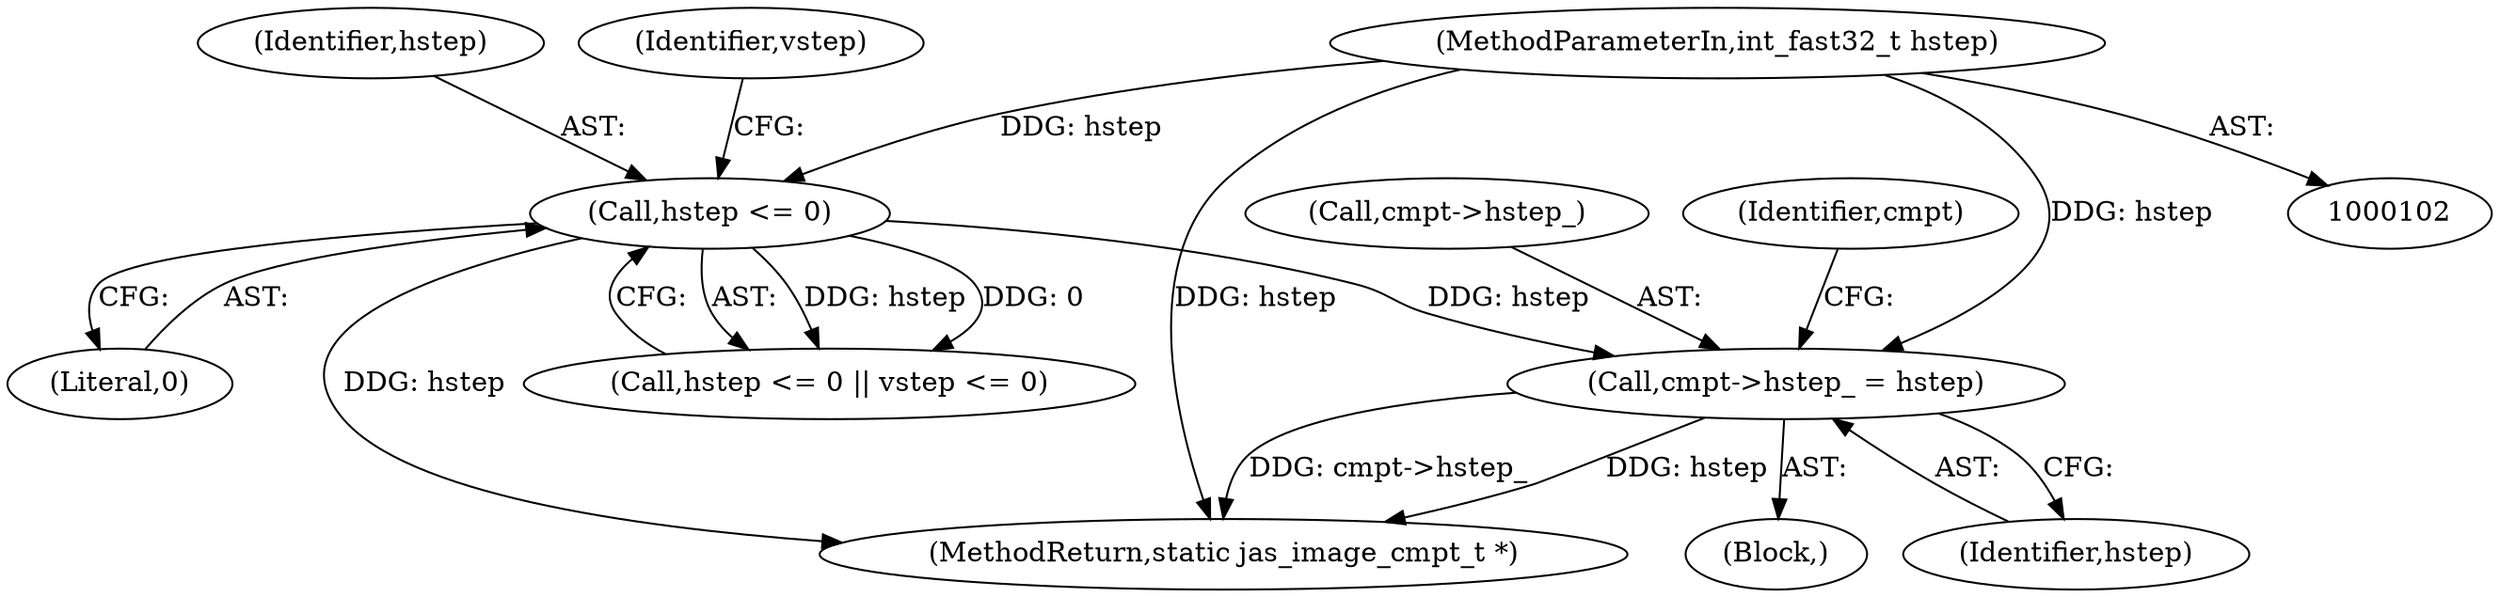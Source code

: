 digraph "0_jasper_634ce8e8a5accc0fa05dd2c20d42b4749d4b2735@pointer" {
"1000174" [label="(Call,cmpt->hstep_ = hstep)"];
"1000128" [label="(Call,hstep <= 0)"];
"1000105" [label="(MethodParameterIn,int_fast32_t hstep)"];
"1000127" [label="(Call,hstep <= 0 || vstep <= 0)"];
"1000105" [label="(MethodParameterIn,int_fast32_t hstep)"];
"1000130" [label="(Literal,0)"];
"1000132" [label="(Identifier,vstep)"];
"1000175" [label="(Call,cmpt->hstep_)"];
"1000178" [label="(Identifier,hstep)"];
"1000174" [label="(Call,cmpt->hstep_ = hstep)"];
"1000129" [label="(Identifier,hstep)"];
"1000128" [label="(Call,hstep <= 0)"];
"1000112" [label="(Block,)"];
"1000181" [label="(Identifier,cmpt)"];
"1000297" [label="(MethodReturn,static jas_image_cmpt_t *)"];
"1000174" -> "1000112"  [label="AST: "];
"1000174" -> "1000178"  [label="CFG: "];
"1000175" -> "1000174"  [label="AST: "];
"1000178" -> "1000174"  [label="AST: "];
"1000181" -> "1000174"  [label="CFG: "];
"1000174" -> "1000297"  [label="DDG: hstep"];
"1000174" -> "1000297"  [label="DDG: cmpt->hstep_"];
"1000128" -> "1000174"  [label="DDG: hstep"];
"1000105" -> "1000174"  [label="DDG: hstep"];
"1000128" -> "1000127"  [label="AST: "];
"1000128" -> "1000130"  [label="CFG: "];
"1000129" -> "1000128"  [label="AST: "];
"1000130" -> "1000128"  [label="AST: "];
"1000132" -> "1000128"  [label="CFG: "];
"1000127" -> "1000128"  [label="CFG: "];
"1000128" -> "1000297"  [label="DDG: hstep"];
"1000128" -> "1000127"  [label="DDG: hstep"];
"1000128" -> "1000127"  [label="DDG: 0"];
"1000105" -> "1000128"  [label="DDG: hstep"];
"1000105" -> "1000102"  [label="AST: "];
"1000105" -> "1000297"  [label="DDG: hstep"];
}
